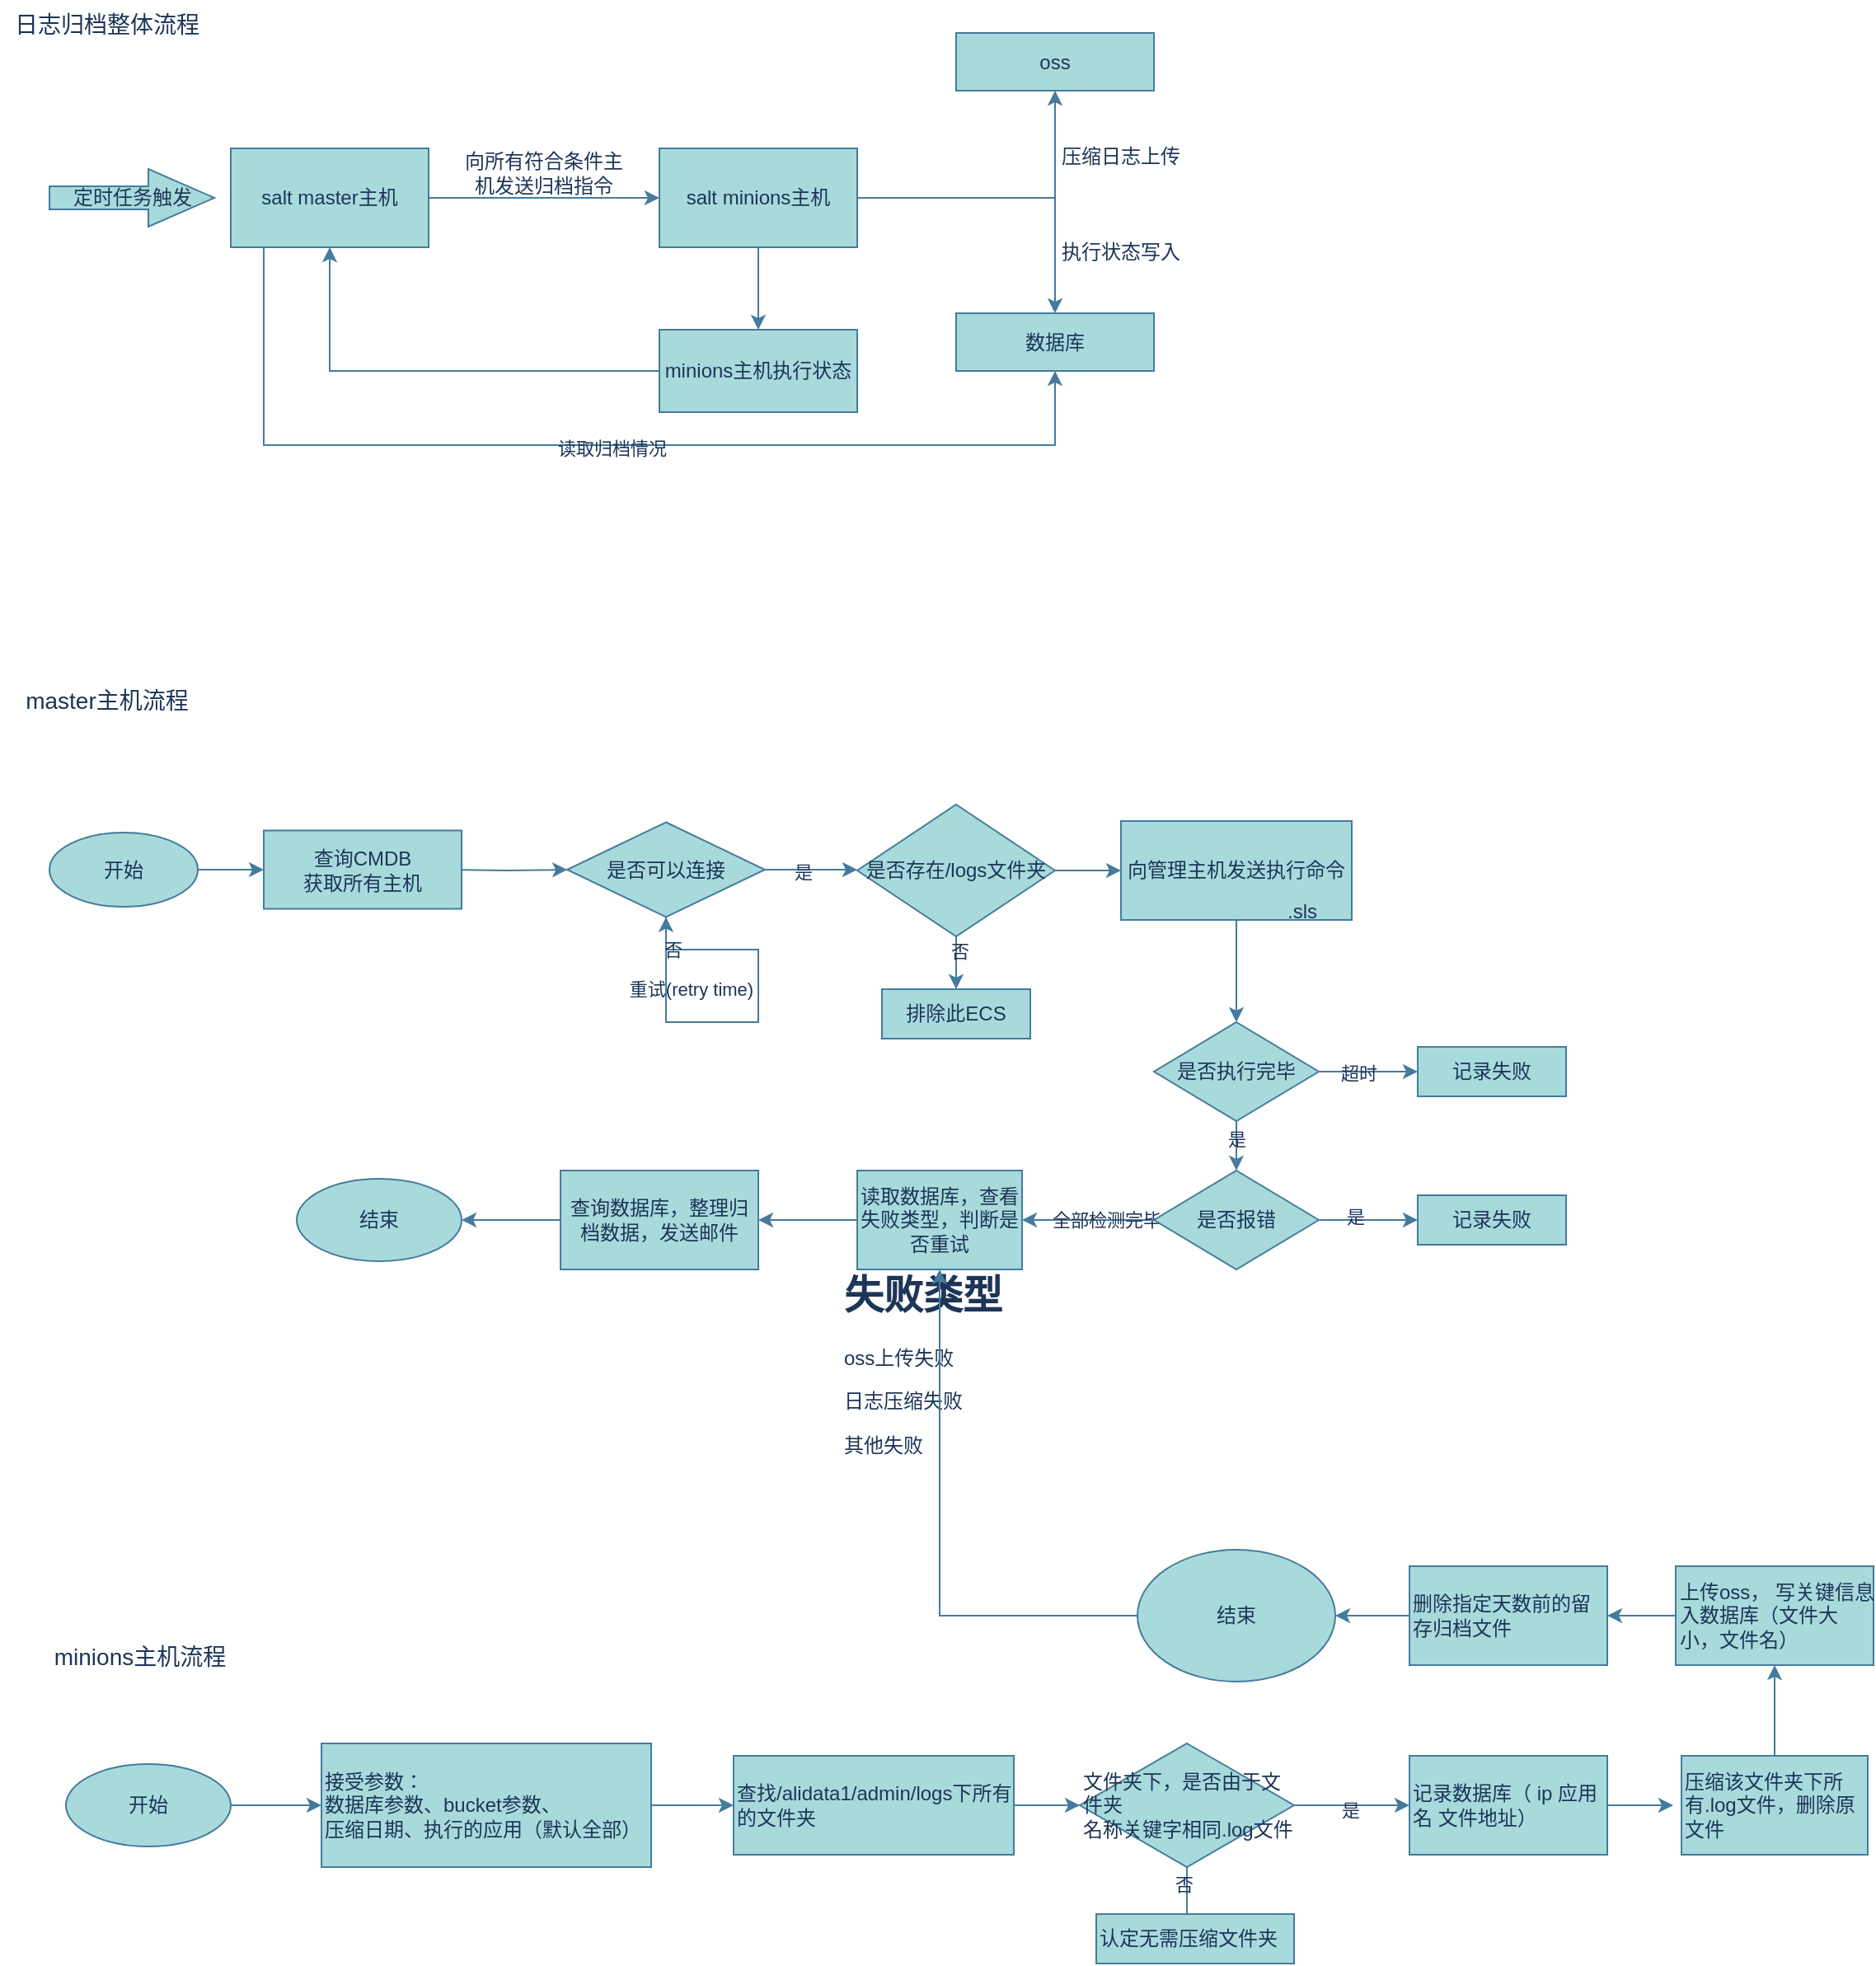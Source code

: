 <mxfile version="24.8.6">
  <diagram name="第 1 页" id="jrEPjUiYZgAtlJWXVVH3">
    <mxGraphModel dx="1155" dy="759" grid="1" gridSize="10" guides="0" tooltips="1" connect="1" arrows="1" fold="1" page="1" pageScale="1" pageWidth="827" pageHeight="1169" background="#ffffff" math="0" shadow="0">
      <root>
        <mxCell id="0" />
        <mxCell id="1" parent="0" />
        <mxCell id="M-4wLkOpFE_RBjWkI8yj-2" value="&lt;font style=&quot;font-size: 14px;&quot;&gt;日志归档整体流程&lt;/font&gt;" style="text;html=1;align=center;verticalAlign=middle;whiteSpace=wrap;rounded=0;labelBackgroundColor=none;fontColor=#1D3557;" vertex="1" parent="1">
          <mxGeometry x="10" y="80" width="130" height="30" as="geometry" />
        </mxCell>
        <mxCell id="M-4wLkOpFE_RBjWkI8yj-6" value="" style="edgeStyle=orthogonalEdgeStyle;rounded=0;orthogonalLoop=1;jettySize=auto;html=1;labelBackgroundColor=none;strokeColor=#457B9D;fontColor=default;" edge="1" parent="1" source="M-4wLkOpFE_RBjWkI8yj-3" target="M-4wLkOpFE_RBjWkI8yj-5">
          <mxGeometry relative="1" as="geometry" />
        </mxCell>
        <mxCell id="M-4wLkOpFE_RBjWkI8yj-22" style="edgeStyle=orthogonalEdgeStyle;rounded=0;orthogonalLoop=1;jettySize=auto;html=1;entryX=0.5;entryY=1;entryDx=0;entryDy=0;labelBackgroundColor=none;strokeColor=#457B9D;fontColor=default;" edge="1" parent="1" source="M-4wLkOpFE_RBjWkI8yj-3" target="M-4wLkOpFE_RBjWkI8yj-13">
          <mxGeometry relative="1" as="geometry">
            <Array as="points">
              <mxPoint x="170" y="350" />
              <mxPoint x="650" y="350" />
            </Array>
          </mxGeometry>
        </mxCell>
        <mxCell id="M-4wLkOpFE_RBjWkI8yj-23" value="读取归档情况" style="edgeLabel;html=1;align=center;verticalAlign=middle;resizable=0;points=[];labelBackgroundColor=none;fontColor=#1D3557;" vertex="1" connectable="0" parent="M-4wLkOpFE_RBjWkI8yj-22">
          <mxGeometry x="0.026" y="-2" relative="1" as="geometry">
            <mxPoint as="offset" />
          </mxGeometry>
        </mxCell>
        <mxCell id="M-4wLkOpFE_RBjWkI8yj-3" value="salt master主机" style="rounded=0;whiteSpace=wrap;html=1;labelBackgroundColor=none;fillColor=#A8DADC;strokeColor=#457B9D;fontColor=#1D3557;" vertex="1" parent="1">
          <mxGeometry x="150" y="170" width="120" height="60" as="geometry" />
        </mxCell>
        <mxCell id="M-4wLkOpFE_RBjWkI8yj-4" value="定时任务触发" style="html=1;shadow=0;dashed=0;align=center;verticalAlign=middle;shape=mxgraph.arrows2.arrow;dy=0.6;dx=40;notch=0;labelBackgroundColor=none;fillColor=#A8DADC;strokeColor=#457B9D;fontColor=#1D3557;" vertex="1" parent="1">
          <mxGeometry x="40" y="182.5" width="100" height="35" as="geometry" />
        </mxCell>
        <mxCell id="M-4wLkOpFE_RBjWkI8yj-14" value="" style="edgeStyle=orthogonalEdgeStyle;rounded=0;orthogonalLoop=1;jettySize=auto;html=1;labelBackgroundColor=none;strokeColor=#457B9D;fontColor=default;" edge="1" parent="1" source="M-4wLkOpFE_RBjWkI8yj-5" target="M-4wLkOpFE_RBjWkI8yj-13">
          <mxGeometry relative="1" as="geometry" />
        </mxCell>
        <mxCell id="M-4wLkOpFE_RBjWkI8yj-16" value="" style="edgeStyle=orthogonalEdgeStyle;rounded=0;orthogonalLoop=1;jettySize=auto;html=1;labelBackgroundColor=none;strokeColor=#457B9D;fontColor=default;" edge="1" parent="1" source="M-4wLkOpFE_RBjWkI8yj-5" target="M-4wLkOpFE_RBjWkI8yj-15">
          <mxGeometry relative="1" as="geometry" />
        </mxCell>
        <mxCell id="M-4wLkOpFE_RBjWkI8yj-19" style="edgeStyle=orthogonalEdgeStyle;rounded=0;orthogonalLoop=1;jettySize=auto;html=1;labelBackgroundColor=none;strokeColor=#457B9D;fontColor=default;" edge="1" parent="1" source="M-4wLkOpFE_RBjWkI8yj-5">
          <mxGeometry relative="1" as="geometry">
            <mxPoint x="470" y="280" as="targetPoint" />
          </mxGeometry>
        </mxCell>
        <mxCell id="M-4wLkOpFE_RBjWkI8yj-5" value="salt minions主机" style="rounded=0;whiteSpace=wrap;html=1;labelBackgroundColor=none;fillColor=#A8DADC;strokeColor=#457B9D;fontColor=#1D3557;" vertex="1" parent="1">
          <mxGeometry x="410" y="170" width="120" height="60" as="geometry" />
        </mxCell>
        <mxCell id="M-4wLkOpFE_RBjWkI8yj-10" value="向所有符合条件主机发送&lt;span style=&quot;background-color: initial;&quot;&gt;归档指令&lt;/span&gt;" style="text;html=1;align=center;verticalAlign=middle;whiteSpace=wrap;rounded=0;labelBackgroundColor=none;fontColor=#1D3557;" vertex="1" parent="1">
          <mxGeometry x="290" y="170" width="100" height="30" as="geometry" />
        </mxCell>
        <mxCell id="M-4wLkOpFE_RBjWkI8yj-13" value="数据库" style="rounded=0;whiteSpace=wrap;html=1;labelBackgroundColor=none;fillColor=#A8DADC;strokeColor=#457B9D;fontColor=#1D3557;" vertex="1" parent="1">
          <mxGeometry x="590" y="270" width="120" height="35" as="geometry" />
        </mxCell>
        <mxCell id="M-4wLkOpFE_RBjWkI8yj-15" value="oss" style="rounded=0;whiteSpace=wrap;html=1;labelBackgroundColor=none;fillColor=#A8DADC;strokeColor=#457B9D;fontColor=#1D3557;" vertex="1" parent="1">
          <mxGeometry x="590" y="100" width="120" height="35" as="geometry" />
        </mxCell>
        <mxCell id="M-4wLkOpFE_RBjWkI8yj-17" value="压缩日志上传" style="text;html=1;align=center;verticalAlign=middle;whiteSpace=wrap;rounded=0;labelBackgroundColor=none;fontColor=#1D3557;" vertex="1" parent="1">
          <mxGeometry x="650" y="160" width="80" height="30" as="geometry" />
        </mxCell>
        <mxCell id="M-4wLkOpFE_RBjWkI8yj-18" value="执行状态写入" style="text;html=1;align=center;verticalAlign=middle;whiteSpace=wrap;rounded=0;labelBackgroundColor=none;fontColor=#1D3557;" vertex="1" parent="1">
          <mxGeometry x="650" y="217.5" width="80" height="30" as="geometry" />
        </mxCell>
        <mxCell id="M-4wLkOpFE_RBjWkI8yj-21" style="edgeStyle=orthogonalEdgeStyle;rounded=0;orthogonalLoop=1;jettySize=auto;html=1;labelBackgroundColor=none;strokeColor=#457B9D;fontColor=default;" edge="1" parent="1" source="M-4wLkOpFE_RBjWkI8yj-20" target="M-4wLkOpFE_RBjWkI8yj-3">
          <mxGeometry relative="1" as="geometry" />
        </mxCell>
        <mxCell id="M-4wLkOpFE_RBjWkI8yj-20" value="minions主机执行状态" style="rounded=0;whiteSpace=wrap;html=1;labelBackgroundColor=none;fillColor=#A8DADC;strokeColor=#457B9D;fontColor=#1D3557;" vertex="1" parent="1">
          <mxGeometry x="410" y="280" width="120" height="50" as="geometry" />
        </mxCell>
        <mxCell id="M-4wLkOpFE_RBjWkI8yj-24" value="&lt;font style=&quot;font-size: 14px;&quot;&gt;master主机流程&lt;/font&gt;" style="text;html=1;align=center;verticalAlign=middle;whiteSpace=wrap;rounded=0;labelBackgroundColor=none;fontColor=#1D3557;" vertex="1" parent="1">
          <mxGeometry x="15" y="490" width="120" height="30" as="geometry" />
        </mxCell>
        <mxCell id="M-4wLkOpFE_RBjWkI8yj-27" style="edgeStyle=orthogonalEdgeStyle;rounded=0;orthogonalLoop=1;jettySize=auto;html=1;entryX=0;entryY=0.5;entryDx=0;entryDy=0;labelBackgroundColor=none;strokeColor=#457B9D;fontColor=default;" edge="1" parent="1" source="M-4wLkOpFE_RBjWkI8yj-25" target="M-4wLkOpFE_RBjWkI8yj-26">
          <mxGeometry relative="1" as="geometry" />
        </mxCell>
        <mxCell id="M-4wLkOpFE_RBjWkI8yj-25" value="开始" style="ellipse;whiteSpace=wrap;html=1;labelBackgroundColor=none;fillColor=#A8DADC;strokeColor=#457B9D;fontColor=#1D3557;" vertex="1" parent="1">
          <mxGeometry x="40" y="585" width="90" height="45" as="geometry" />
        </mxCell>
        <mxCell id="M-4wLkOpFE_RBjWkI8yj-31" value="" style="edgeStyle=orthogonalEdgeStyle;rounded=0;orthogonalLoop=1;jettySize=auto;html=1;labelBackgroundColor=none;strokeColor=#457B9D;fontColor=default;" edge="1" parent="1" target="M-4wLkOpFE_RBjWkI8yj-30">
          <mxGeometry relative="1" as="geometry">
            <mxPoint x="280" y="607.5" as="sourcePoint" />
          </mxGeometry>
        </mxCell>
        <mxCell id="M-4wLkOpFE_RBjWkI8yj-26" value="查询CMDB&lt;div&gt;获取所有主机&lt;/div&gt;" style="rounded=0;whiteSpace=wrap;html=1;labelBackgroundColor=none;fillColor=#A8DADC;strokeColor=#457B9D;fontColor=#1D3557;" vertex="1" parent="1">
          <mxGeometry x="170" y="583.75" width="120" height="47.5" as="geometry" />
        </mxCell>
        <mxCell id="M-4wLkOpFE_RBjWkI8yj-36" value="" style="edgeStyle=orthogonalEdgeStyle;rounded=0;orthogonalLoop=1;jettySize=auto;html=1;labelBackgroundColor=none;strokeColor=#457B9D;fontColor=default;" edge="1" parent="1" source="M-4wLkOpFE_RBjWkI8yj-30">
          <mxGeometry relative="1" as="geometry">
            <mxPoint x="530" y="607.5" as="targetPoint" />
          </mxGeometry>
        </mxCell>
        <mxCell id="M-4wLkOpFE_RBjWkI8yj-37" value="是" style="edgeLabel;html=1;align=center;verticalAlign=middle;resizable=0;points=[];labelBackgroundColor=none;fontColor=#1D3557;" vertex="1" connectable="0" parent="M-4wLkOpFE_RBjWkI8yj-36">
          <mxGeometry x="-0.202" y="-1" relative="1" as="geometry">
            <mxPoint as="offset" />
          </mxGeometry>
        </mxCell>
        <mxCell id="M-4wLkOpFE_RBjWkI8yj-30" value="是否可以连接" style="rhombus;whiteSpace=wrap;html=1;rounded=0;labelBackgroundColor=none;fillColor=#A8DADC;strokeColor=#457B9D;fontColor=#1D3557;" vertex="1" parent="1">
          <mxGeometry x="354" y="578.75" width="120" height="57.5" as="geometry" />
        </mxCell>
        <mxCell id="M-4wLkOpFE_RBjWkI8yj-32" style="edgeStyle=orthogonalEdgeStyle;rounded=0;orthogonalLoop=1;jettySize=auto;html=1;entryX=0.5;entryY=1;entryDx=0;entryDy=0;labelBackgroundColor=none;strokeColor=#457B9D;fontColor=default;" edge="1" parent="1">
          <mxGeometry relative="1" as="geometry">
            <mxPoint x="414" y="636.25" as="sourcePoint" />
            <mxPoint x="414" y="636.25" as="targetPoint" />
            <Array as="points">
              <mxPoint x="414" y="700" />
              <mxPoint x="470" y="700" />
              <mxPoint x="470" y="656" />
              <mxPoint x="414" y="656" />
            </Array>
          </mxGeometry>
        </mxCell>
        <mxCell id="M-4wLkOpFE_RBjWkI8yj-33" value="重试(retry time)" style="edgeLabel;html=1;align=center;verticalAlign=middle;resizable=0;points=[];labelBackgroundColor=none;fontColor=#1D3557;" vertex="1" connectable="0" parent="M-4wLkOpFE_RBjWkI8yj-32">
          <mxGeometry x="0.711" y="2" relative="1" as="geometry">
            <mxPoint y="22" as="offset" />
          </mxGeometry>
        </mxCell>
        <mxCell id="M-4wLkOpFE_RBjWkI8yj-34" value="否" style="edgeLabel;html=1;align=center;verticalAlign=middle;resizable=0;points=[];labelBackgroundColor=none;fontColor=#1D3557;" vertex="1" connectable="0" parent="M-4wLkOpFE_RBjWkI8yj-32">
          <mxGeometry x="0.806" relative="1" as="geometry">
            <mxPoint as="offset" />
          </mxGeometry>
        </mxCell>
        <mxCell id="M-4wLkOpFE_RBjWkI8yj-41" value="" style="edgeStyle=orthogonalEdgeStyle;rounded=0;orthogonalLoop=1;jettySize=auto;html=1;labelBackgroundColor=none;strokeColor=#457B9D;fontColor=default;" edge="1" parent="1" source="M-4wLkOpFE_RBjWkI8yj-39" target="M-4wLkOpFE_RBjWkI8yj-40">
          <mxGeometry relative="1" as="geometry" />
        </mxCell>
        <mxCell id="M-4wLkOpFE_RBjWkI8yj-42" value="否" style="edgeLabel;html=1;align=center;verticalAlign=middle;resizable=0;points=[];labelBackgroundColor=none;fontColor=#1D3557;" vertex="1" connectable="0" parent="M-4wLkOpFE_RBjWkI8yj-41">
          <mxGeometry x="-0.632" y="2" relative="1" as="geometry">
            <mxPoint as="offset" />
          </mxGeometry>
        </mxCell>
        <mxCell id="M-4wLkOpFE_RBjWkI8yj-45" value="" style="edgeStyle=orthogonalEdgeStyle;rounded=0;orthogonalLoop=1;jettySize=auto;html=1;labelBackgroundColor=none;strokeColor=#457B9D;fontColor=default;" edge="1" parent="1" source="M-4wLkOpFE_RBjWkI8yj-39" target="M-4wLkOpFE_RBjWkI8yj-44">
          <mxGeometry relative="1" as="geometry" />
        </mxCell>
        <mxCell id="M-4wLkOpFE_RBjWkI8yj-39" value="是否存在/logs文件夹" style="rhombus;whiteSpace=wrap;html=1;labelBackgroundColor=none;fillColor=#A8DADC;strokeColor=#457B9D;fontColor=#1D3557;" vertex="1" parent="1">
          <mxGeometry x="530" y="568" width="120" height="80" as="geometry" />
        </mxCell>
        <mxCell id="M-4wLkOpFE_RBjWkI8yj-40" value="排除此ECS" style="whiteSpace=wrap;html=1;labelBackgroundColor=none;fillColor=#A8DADC;strokeColor=#457B9D;fontColor=#1D3557;" vertex="1" parent="1">
          <mxGeometry x="545" y="680" width="90" height="30" as="geometry" />
        </mxCell>
        <mxCell id="M-4wLkOpFE_RBjWkI8yj-51" style="edgeStyle=orthogonalEdgeStyle;rounded=0;orthogonalLoop=1;jettySize=auto;html=1;labelBackgroundColor=none;strokeColor=#457B9D;fontColor=default;" edge="1" parent="1" source="M-4wLkOpFE_RBjWkI8yj-44">
          <mxGeometry relative="1" as="geometry">
            <mxPoint x="760" y="700" as="targetPoint" />
          </mxGeometry>
        </mxCell>
        <mxCell id="M-4wLkOpFE_RBjWkI8yj-44" value="向管理主机发送执行命令" style="whiteSpace=wrap;html=1;labelBackgroundColor=none;fillColor=#A8DADC;strokeColor=#457B9D;fontColor=#1D3557;" vertex="1" parent="1">
          <mxGeometry x="690" y="578" width="140" height="60" as="geometry" />
        </mxCell>
        <mxCell id="M-4wLkOpFE_RBjWkI8yj-47" value=".sls" style="text;html=1;align=center;verticalAlign=middle;whiteSpace=wrap;rounded=0;labelBackgroundColor=none;fontColor=#1D3557;" vertex="1" parent="1">
          <mxGeometry x="770" y="618" width="60" height="30" as="geometry" />
        </mxCell>
        <mxCell id="M-4wLkOpFE_RBjWkI8yj-58" value="" style="edgeStyle=orthogonalEdgeStyle;rounded=0;orthogonalLoop=1;jettySize=auto;html=1;labelBackgroundColor=none;strokeColor=#457B9D;fontColor=default;" edge="1" parent="1" source="M-4wLkOpFE_RBjWkI8yj-54" target="M-4wLkOpFE_RBjWkI8yj-57">
          <mxGeometry relative="1" as="geometry" />
        </mxCell>
        <mxCell id="M-4wLkOpFE_RBjWkI8yj-59" value="是" style="edgeLabel;html=1;align=center;verticalAlign=middle;resizable=0;points=[];labelBackgroundColor=none;fontColor=#1D3557;" vertex="1" connectable="0" parent="M-4wLkOpFE_RBjWkI8yj-58">
          <mxGeometry x="0.24" relative="1" as="geometry">
            <mxPoint as="offset" />
          </mxGeometry>
        </mxCell>
        <mxCell id="M-4wLkOpFE_RBjWkI8yj-61" value="" style="edgeStyle=orthogonalEdgeStyle;rounded=0;orthogonalLoop=1;jettySize=auto;html=1;labelBackgroundColor=none;strokeColor=#457B9D;fontColor=default;" edge="1" parent="1" source="M-4wLkOpFE_RBjWkI8yj-54" target="M-4wLkOpFE_RBjWkI8yj-60">
          <mxGeometry relative="1" as="geometry" />
        </mxCell>
        <mxCell id="M-4wLkOpFE_RBjWkI8yj-62" value="超时" style="edgeLabel;html=1;align=center;verticalAlign=middle;resizable=0;points=[];labelBackgroundColor=none;fontColor=#1D3557;" vertex="1" connectable="0" parent="M-4wLkOpFE_RBjWkI8yj-61">
          <mxGeometry x="-0.214" y="-1" relative="1" as="geometry">
            <mxPoint as="offset" />
          </mxGeometry>
        </mxCell>
        <mxCell id="M-4wLkOpFE_RBjWkI8yj-54" value="是否执行完毕" style="rhombus;whiteSpace=wrap;html=1;labelBackgroundColor=none;fillColor=#A8DADC;strokeColor=#457B9D;fontColor=#1D3557;" vertex="1" parent="1">
          <mxGeometry x="710" y="700" width="100" height="60" as="geometry" />
        </mxCell>
        <mxCell id="M-4wLkOpFE_RBjWkI8yj-64" value="" style="edgeStyle=orthogonalEdgeStyle;rounded=0;orthogonalLoop=1;jettySize=auto;html=1;labelBackgroundColor=none;strokeColor=#457B9D;fontColor=default;" edge="1" parent="1" source="M-4wLkOpFE_RBjWkI8yj-57" target="M-4wLkOpFE_RBjWkI8yj-63">
          <mxGeometry relative="1" as="geometry" />
        </mxCell>
        <mxCell id="M-4wLkOpFE_RBjWkI8yj-65" value="是" style="edgeLabel;html=1;align=center;verticalAlign=middle;resizable=0;points=[];labelBackgroundColor=none;fontColor=#1D3557;" vertex="1" connectable="0" parent="M-4wLkOpFE_RBjWkI8yj-64">
          <mxGeometry x="-0.262" y="2" relative="1" as="geometry">
            <mxPoint as="offset" />
          </mxGeometry>
        </mxCell>
        <mxCell id="M-4wLkOpFE_RBjWkI8yj-70" style="edgeStyle=orthogonalEdgeStyle;rounded=0;orthogonalLoop=1;jettySize=auto;html=1;labelBackgroundColor=none;strokeColor=#457B9D;fontColor=default;" edge="1" parent="1" source="M-4wLkOpFE_RBjWkI8yj-57">
          <mxGeometry relative="1" as="geometry">
            <mxPoint x="630" y="820" as="targetPoint" />
          </mxGeometry>
        </mxCell>
        <mxCell id="M-4wLkOpFE_RBjWkI8yj-71" value="全部检测完毕" style="edgeLabel;html=1;align=center;verticalAlign=middle;resizable=0;points=[];labelBackgroundColor=none;fontColor=#1D3557;" vertex="1" connectable="0" parent="M-4wLkOpFE_RBjWkI8yj-70">
          <mxGeometry x="-0.284" relative="1" as="geometry">
            <mxPoint as="offset" />
          </mxGeometry>
        </mxCell>
        <mxCell id="M-4wLkOpFE_RBjWkI8yj-57" value="是否报错" style="rhombus;whiteSpace=wrap;html=1;labelBackgroundColor=none;fillColor=#A8DADC;strokeColor=#457B9D;fontColor=#1D3557;" vertex="1" parent="1">
          <mxGeometry x="710" y="790" width="100" height="60" as="geometry" />
        </mxCell>
        <mxCell id="M-4wLkOpFE_RBjWkI8yj-60" value="记录失败" style="whiteSpace=wrap;html=1;labelBackgroundColor=none;fillColor=#A8DADC;strokeColor=#457B9D;fontColor=#1D3557;" vertex="1" parent="1">
          <mxGeometry x="870" y="715" width="90" height="30" as="geometry" />
        </mxCell>
        <mxCell id="M-4wLkOpFE_RBjWkI8yj-63" value="记录失败" style="whiteSpace=wrap;html=1;labelBackgroundColor=none;fillColor=#A8DADC;strokeColor=#457B9D;fontColor=#1D3557;" vertex="1" parent="1">
          <mxGeometry x="870" y="805" width="90" height="30" as="geometry" />
        </mxCell>
        <mxCell id="M-4wLkOpFE_RBjWkI8yj-75" value="" style="edgeStyle=orthogonalEdgeStyle;rounded=0;orthogonalLoop=1;jettySize=auto;html=1;labelBackgroundColor=none;strokeColor=#457B9D;fontColor=default;" edge="1" parent="1" source="M-4wLkOpFE_RBjWkI8yj-67" target="M-4wLkOpFE_RBjWkI8yj-74">
          <mxGeometry relative="1" as="geometry" />
        </mxCell>
        <mxCell id="M-4wLkOpFE_RBjWkI8yj-67" value="读取数据库，查看失败类型，判断是否重试" style="whiteSpace=wrap;html=1;labelBackgroundColor=none;fillColor=#A8DADC;strokeColor=#457B9D;fontColor=#1D3557;" vertex="1" parent="1">
          <mxGeometry x="530" y="790" width="100" height="60" as="geometry" />
        </mxCell>
        <mxCell id="M-4wLkOpFE_RBjWkI8yj-77" value="" style="edgeStyle=orthogonalEdgeStyle;rounded=0;orthogonalLoop=1;jettySize=auto;html=1;labelBackgroundColor=none;strokeColor=#457B9D;fontColor=default;" edge="1" parent="1" source="M-4wLkOpFE_RBjWkI8yj-74" target="M-4wLkOpFE_RBjWkI8yj-76">
          <mxGeometry relative="1" as="geometry" />
        </mxCell>
        <mxCell id="M-4wLkOpFE_RBjWkI8yj-74" value="查询数据库，整理归档数据，发送邮件" style="whiteSpace=wrap;html=1;labelBackgroundColor=none;fillColor=#A8DADC;strokeColor=#457B9D;fontColor=#1D3557;" vertex="1" parent="1">
          <mxGeometry x="350" y="790" width="120" height="60" as="geometry" />
        </mxCell>
        <mxCell id="M-4wLkOpFE_RBjWkI8yj-76" value="结束" style="ellipse;whiteSpace=wrap;html=1;labelBackgroundColor=none;fillColor=#A8DADC;strokeColor=#457B9D;fontColor=#1D3557;" vertex="1" parent="1">
          <mxGeometry x="190" y="795" width="100" height="50" as="geometry" />
        </mxCell>
        <mxCell id="M-4wLkOpFE_RBjWkI8yj-78" value="&lt;h1 style=&quot;margin-top: 0px;&quot;&gt;失败类型&lt;/h1&gt;&lt;p&gt;oss上传失败&amp;nbsp;&lt;/p&gt;&lt;p&gt;日志压缩失败&lt;/p&gt;&lt;p&gt;其他失败&lt;/p&gt;" style="text;html=1;whiteSpace=wrap;overflow=hidden;rounded=0;labelBackgroundColor=none;fontColor=#1D3557;" vertex="1" parent="1">
          <mxGeometry x="520" y="845" width="180" height="120" as="geometry" />
        </mxCell>
        <mxCell id="M-4wLkOpFE_RBjWkI8yj-79" value="&lt;font style=&quot;font-size: 14px;&quot;&gt;minions主机流程&lt;/font&gt;" style="text;html=1;align=center;verticalAlign=middle;whiteSpace=wrap;rounded=0;labelBackgroundColor=none;fontColor=#1D3557;" vertex="1" parent="1">
          <mxGeometry x="35" y="1070" width="120" height="30" as="geometry" />
        </mxCell>
        <mxCell id="M-4wLkOpFE_RBjWkI8yj-83" value="" style="edgeStyle=orthogonalEdgeStyle;rounded=0;orthogonalLoop=1;jettySize=auto;html=1;labelBackgroundColor=none;strokeColor=#457B9D;fontColor=default;" edge="1" parent="1" source="M-4wLkOpFE_RBjWkI8yj-81" target="M-4wLkOpFE_RBjWkI8yj-82">
          <mxGeometry relative="1" as="geometry" />
        </mxCell>
        <mxCell id="M-4wLkOpFE_RBjWkI8yj-81" value="开始" style="ellipse;whiteSpace=wrap;html=1;labelBackgroundColor=none;fillColor=#A8DADC;strokeColor=#457B9D;fontColor=#1D3557;" vertex="1" parent="1">
          <mxGeometry x="50" y="1150" width="100" height="50" as="geometry" />
        </mxCell>
        <mxCell id="M-4wLkOpFE_RBjWkI8yj-86" value="" style="edgeStyle=orthogonalEdgeStyle;rounded=0;orthogonalLoop=1;jettySize=auto;html=1;labelBackgroundColor=none;strokeColor=#457B9D;fontColor=default;" edge="1" parent="1" source="M-4wLkOpFE_RBjWkI8yj-82" target="M-4wLkOpFE_RBjWkI8yj-85">
          <mxGeometry relative="1" as="geometry" />
        </mxCell>
        <mxCell id="M-4wLkOpFE_RBjWkI8yj-82" value="接受参数：&lt;br&gt;&lt;div&gt;数据库参数、bucket参数、&lt;/div&gt;&lt;div&gt;压缩日期、执行的应用（默认全部）&lt;/div&gt;" style="whiteSpace=wrap;html=1;align=left;labelBackgroundColor=none;fillColor=#A8DADC;strokeColor=#457B9D;fontColor=#1D3557;" vertex="1" parent="1">
          <mxGeometry x="205" y="1137.5" width="200" height="75" as="geometry" />
        </mxCell>
        <mxCell id="M-4wLkOpFE_RBjWkI8yj-88" value="" style="edgeStyle=orthogonalEdgeStyle;rounded=0;orthogonalLoop=1;jettySize=auto;html=1;labelBackgroundColor=none;strokeColor=#457B9D;fontColor=default;" edge="1" parent="1" source="M-4wLkOpFE_RBjWkI8yj-85" target="M-4wLkOpFE_RBjWkI8yj-87">
          <mxGeometry relative="1" as="geometry" />
        </mxCell>
        <mxCell id="M-4wLkOpFE_RBjWkI8yj-85" value="查找/alidata1/admin/logs下所有的文件夹" style="whiteSpace=wrap;html=1;align=left;labelBackgroundColor=none;fillColor=#A8DADC;strokeColor=#457B9D;fontColor=#1D3557;" vertex="1" parent="1">
          <mxGeometry x="455" y="1145" width="170" height="60" as="geometry" />
        </mxCell>
        <mxCell id="M-4wLkOpFE_RBjWkI8yj-90" value="" style="edgeStyle=orthogonalEdgeStyle;rounded=0;orthogonalLoop=1;jettySize=auto;html=1;exitX=1;exitY=0.5;exitDx=0;exitDy=0;entryX=0;entryY=0.5;entryDx=0;entryDy=0;labelBackgroundColor=none;strokeColor=#457B9D;fontColor=default;" edge="1" parent="1" source="M-4wLkOpFE_RBjWkI8yj-87" target="M-4wLkOpFE_RBjWkI8yj-97">
          <mxGeometry relative="1" as="geometry">
            <mxPoint x="795.0" y="1217.5" as="sourcePoint" />
            <mxPoint x="1005" y="1212.5" as="targetPoint" />
          </mxGeometry>
        </mxCell>
        <mxCell id="M-4wLkOpFE_RBjWkI8yj-94" value="是" style="edgeLabel;html=1;align=center;verticalAlign=middle;resizable=0;points=[];labelBackgroundColor=none;fontColor=#1D3557;" vertex="1" connectable="0" parent="M-4wLkOpFE_RBjWkI8yj-90">
          <mxGeometry x="-0.043" y="-3" relative="1" as="geometry">
            <mxPoint as="offset" />
          </mxGeometry>
        </mxCell>
        <mxCell id="M-4wLkOpFE_RBjWkI8yj-92" value="" style="edgeStyle=orthogonalEdgeStyle;rounded=0;orthogonalLoop=1;jettySize=auto;html=1;labelBackgroundColor=none;strokeColor=#457B9D;fontColor=default;" edge="1" parent="1" source="M-4wLkOpFE_RBjWkI8yj-87">
          <mxGeometry relative="1" as="geometry">
            <mxPoint x="730" y="1250" as="targetPoint" />
          </mxGeometry>
        </mxCell>
        <mxCell id="M-4wLkOpFE_RBjWkI8yj-93" value="否" style="edgeLabel;html=1;align=center;verticalAlign=middle;resizable=0;points=[];labelBackgroundColor=none;fontColor=#1D3557;" vertex="1" connectable="0" parent="M-4wLkOpFE_RBjWkI8yj-92">
          <mxGeometry x="-0.444" y="-2" relative="1" as="geometry">
            <mxPoint as="offset" />
          </mxGeometry>
        </mxCell>
        <mxCell id="M-4wLkOpFE_RBjWkI8yj-87" value="文件夹下，是否由于文件夹&lt;div&gt;名称关键字相同.log文件&lt;/div&gt;" style="rhombus;whiteSpace=wrap;html=1;align=left;labelBackgroundColor=none;fillColor=#A8DADC;strokeColor=#457B9D;fontColor=#1D3557;" vertex="1" parent="1">
          <mxGeometry x="665" y="1137.5" width="130" height="75" as="geometry" />
        </mxCell>
        <mxCell id="M-4wLkOpFE_RBjWkI8yj-105" style="edgeStyle=orthogonalEdgeStyle;rounded=0;orthogonalLoop=1;jettySize=auto;html=1;entryX=0.5;entryY=1;entryDx=0;entryDy=0;labelBackgroundColor=none;strokeColor=#457B9D;fontColor=default;" edge="1" parent="1" source="M-4wLkOpFE_RBjWkI8yj-89" target="M-4wLkOpFE_RBjWkI8yj-99">
          <mxGeometry relative="1" as="geometry" />
        </mxCell>
        <mxCell id="M-4wLkOpFE_RBjWkI8yj-89" value="压缩该文件夹下所有.log文件，删除原文件" style="whiteSpace=wrap;html=1;align=left;labelBackgroundColor=none;fillColor=#A8DADC;strokeColor=#457B9D;fontColor=#1D3557;" vertex="1" parent="1">
          <mxGeometry x="1030" y="1145" width="113" height="60" as="geometry" />
        </mxCell>
        <mxCell id="M-4wLkOpFE_RBjWkI8yj-91" value="认定无需压缩文件夹" style="whiteSpace=wrap;html=1;align=left;labelBackgroundColor=none;fillColor=#A8DADC;strokeColor=#457B9D;fontColor=#1D3557;" vertex="1" parent="1">
          <mxGeometry x="675" y="1241" width="120" height="30" as="geometry" />
        </mxCell>
        <mxCell id="M-4wLkOpFE_RBjWkI8yj-103" value="" style="edgeStyle=orthogonalEdgeStyle;rounded=0;orthogonalLoop=1;jettySize=auto;html=1;labelBackgroundColor=none;strokeColor=#457B9D;fontColor=default;" edge="1" parent="1" source="M-4wLkOpFE_RBjWkI8yj-97">
          <mxGeometry relative="1" as="geometry">
            <mxPoint x="1025" y="1175" as="targetPoint" />
          </mxGeometry>
        </mxCell>
        <mxCell id="M-4wLkOpFE_RBjWkI8yj-97" value="记录数据库（ ip 应用名 文件地址）" style="whiteSpace=wrap;html=1;align=left;labelBackgroundColor=none;fillColor=#A8DADC;strokeColor=#457B9D;fontColor=#1D3557;" vertex="1" parent="1">
          <mxGeometry x="865" y="1145" width="120" height="60" as="geometry" />
        </mxCell>
        <mxCell id="M-4wLkOpFE_RBjWkI8yj-107" value="" style="edgeStyle=orthogonalEdgeStyle;rounded=0;orthogonalLoop=1;jettySize=auto;html=1;labelBackgroundColor=none;strokeColor=#457B9D;fontColor=default;" edge="1" parent="1" source="M-4wLkOpFE_RBjWkI8yj-99" target="M-4wLkOpFE_RBjWkI8yj-106">
          <mxGeometry relative="1" as="geometry" />
        </mxCell>
        <mxCell id="M-4wLkOpFE_RBjWkI8yj-99" value="上传oss， 写关键信息入数据库（文件大小，文件名）" style="whiteSpace=wrap;html=1;align=left;labelBackgroundColor=none;fillColor=#A8DADC;strokeColor=#457B9D;fontColor=#1D3557;" vertex="1" parent="1">
          <mxGeometry x="1026.5" y="1030" width="120" height="60" as="geometry" />
        </mxCell>
        <mxCell id="M-4wLkOpFE_RBjWkI8yj-110" value="" style="edgeStyle=orthogonalEdgeStyle;rounded=0;orthogonalLoop=1;jettySize=auto;html=1;labelBackgroundColor=none;strokeColor=#457B9D;fontColor=default;" edge="1" parent="1" source="M-4wLkOpFE_RBjWkI8yj-106" target="M-4wLkOpFE_RBjWkI8yj-109">
          <mxGeometry relative="1" as="geometry" />
        </mxCell>
        <mxCell id="M-4wLkOpFE_RBjWkI8yj-106" value="删除指定天数前的留存归档文件" style="whiteSpace=wrap;html=1;align=left;labelBackgroundColor=none;fillColor=#A8DADC;strokeColor=#457B9D;fontColor=#1D3557;" vertex="1" parent="1">
          <mxGeometry x="865" y="1030" width="120" height="60" as="geometry" />
        </mxCell>
        <mxCell id="M-4wLkOpFE_RBjWkI8yj-111" style="edgeStyle=orthogonalEdgeStyle;rounded=0;orthogonalLoop=1;jettySize=auto;html=1;labelBackgroundColor=none;strokeColor=#457B9D;fontColor=default;" edge="1" parent="1" source="M-4wLkOpFE_RBjWkI8yj-109" target="M-4wLkOpFE_RBjWkI8yj-67">
          <mxGeometry relative="1" as="geometry" />
        </mxCell>
        <mxCell id="M-4wLkOpFE_RBjWkI8yj-109" value="结束" style="ellipse;whiteSpace=wrap;html=1;labelBackgroundColor=none;fillColor=#A8DADC;strokeColor=#457B9D;fontColor=#1D3557;" vertex="1" parent="1">
          <mxGeometry x="700" y="1020" width="120" height="80" as="geometry" />
        </mxCell>
      </root>
    </mxGraphModel>
  </diagram>
</mxfile>
